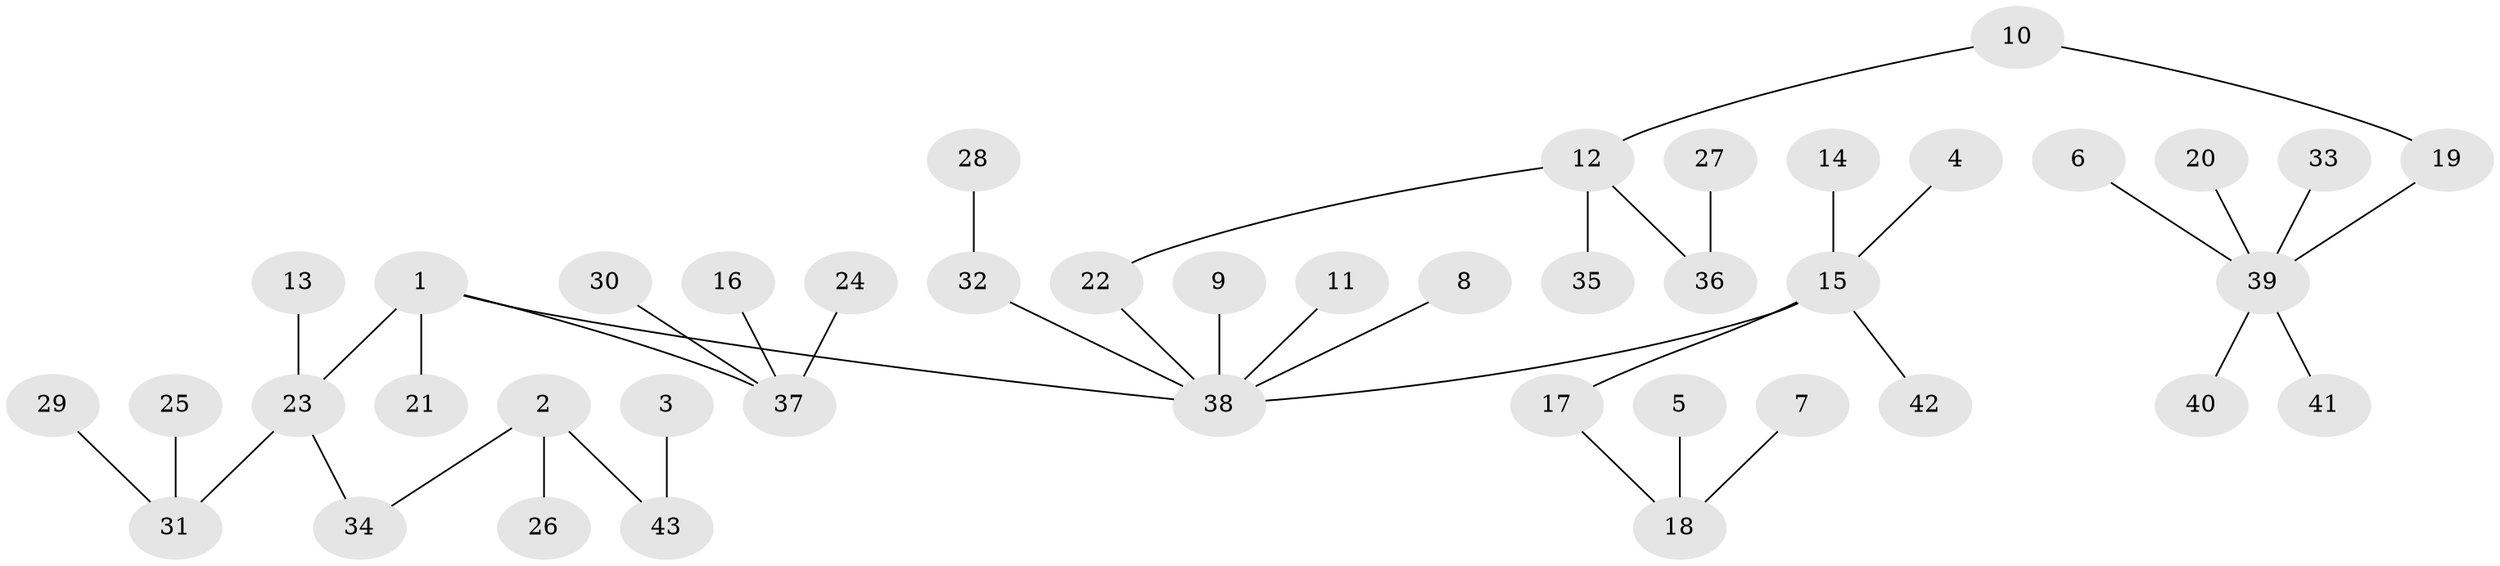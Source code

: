 // original degree distribution, {4: 0.04285714285714286, 8: 0.007142857142857143, 5: 0.04285714285714286, 3: 0.1357142857142857, 6: 0.02857142857142857, 2: 0.22142857142857142, 1: 0.5214285714285715}
// Generated by graph-tools (version 1.1) at 2025/37/03/04/25 23:37:26]
// undirected, 43 vertices, 42 edges
graph export_dot {
  node [color=gray90,style=filled];
  1;
  2;
  3;
  4;
  5;
  6;
  7;
  8;
  9;
  10;
  11;
  12;
  13;
  14;
  15;
  16;
  17;
  18;
  19;
  20;
  21;
  22;
  23;
  24;
  25;
  26;
  27;
  28;
  29;
  30;
  31;
  32;
  33;
  34;
  35;
  36;
  37;
  38;
  39;
  40;
  41;
  42;
  43;
  1 -- 21 [weight=1.0];
  1 -- 23 [weight=1.0];
  1 -- 37 [weight=1.0];
  1 -- 38 [weight=1.0];
  2 -- 26 [weight=1.0];
  2 -- 34 [weight=1.0];
  2 -- 43 [weight=1.0];
  3 -- 43 [weight=1.0];
  4 -- 15 [weight=1.0];
  5 -- 18 [weight=1.0];
  6 -- 39 [weight=1.0];
  7 -- 18 [weight=1.0];
  8 -- 38 [weight=1.0];
  9 -- 38 [weight=1.0];
  10 -- 12 [weight=1.0];
  10 -- 19 [weight=1.0];
  11 -- 38 [weight=1.0];
  12 -- 22 [weight=1.0];
  12 -- 35 [weight=1.0];
  12 -- 36 [weight=1.0];
  13 -- 23 [weight=1.0];
  14 -- 15 [weight=1.0];
  15 -- 17 [weight=1.0];
  15 -- 38 [weight=1.0];
  15 -- 42 [weight=1.0];
  16 -- 37 [weight=1.0];
  17 -- 18 [weight=1.0];
  19 -- 39 [weight=1.0];
  20 -- 39 [weight=1.0];
  22 -- 38 [weight=1.0];
  23 -- 31 [weight=1.0];
  23 -- 34 [weight=1.0];
  24 -- 37 [weight=1.0];
  25 -- 31 [weight=1.0];
  27 -- 36 [weight=1.0];
  28 -- 32 [weight=1.0];
  29 -- 31 [weight=1.0];
  30 -- 37 [weight=1.0];
  32 -- 38 [weight=1.0];
  33 -- 39 [weight=1.0];
  39 -- 40 [weight=1.0];
  39 -- 41 [weight=1.0];
}
